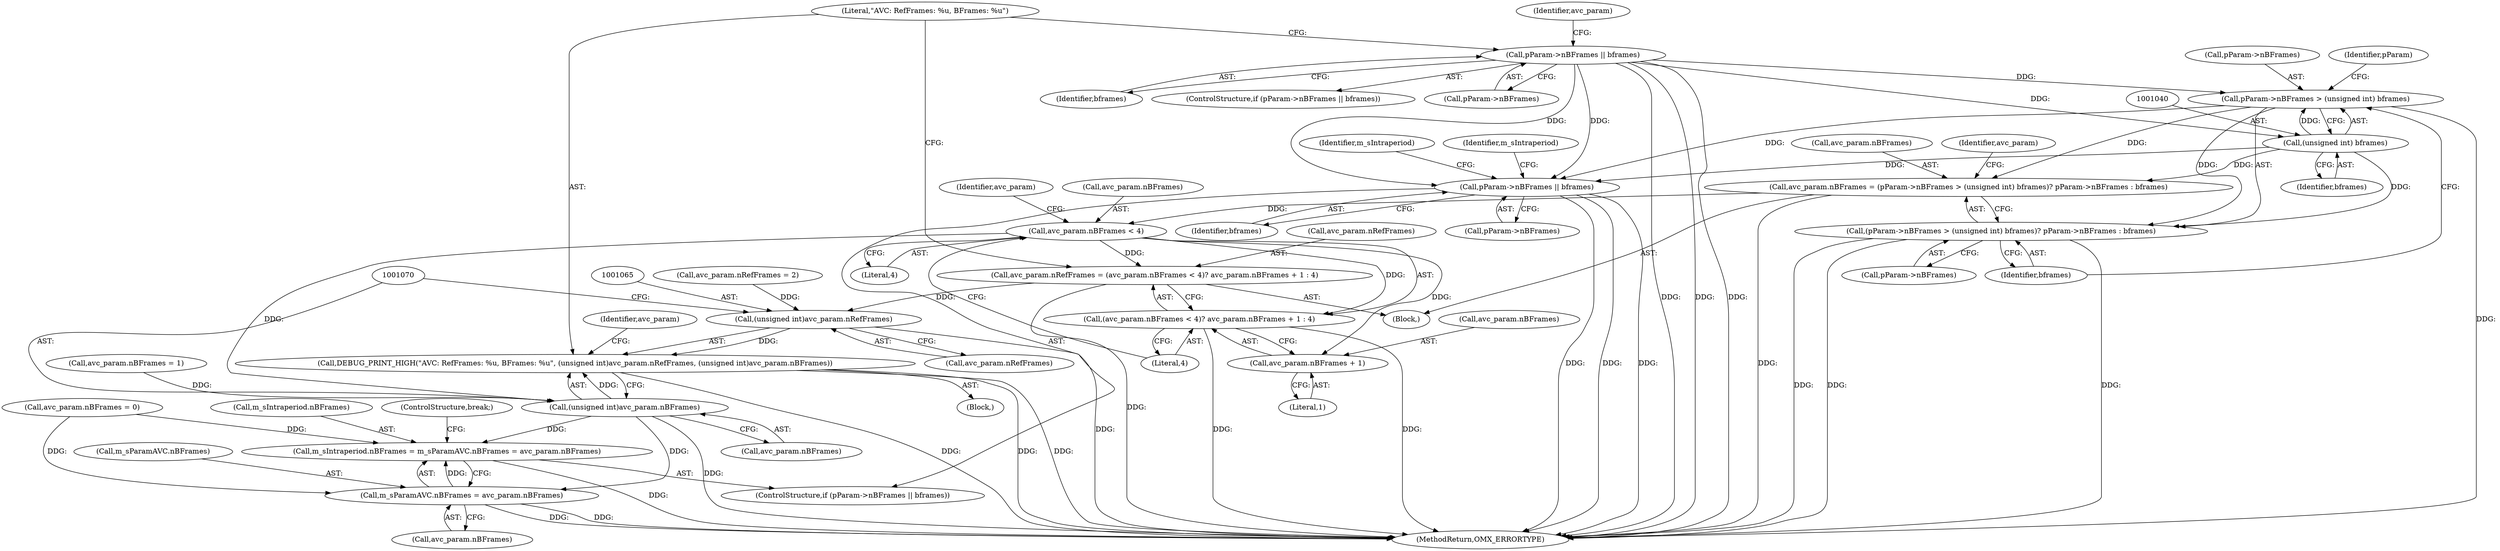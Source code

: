 digraph "0_Android_89913d7df36dbeb458ce165856bd6505a2ec647d_2@pointer" {
"1001035" [label="(Call,pParam->nBFrames > (unsigned int) bframes)"];
"1001024" [label="(Call,pParam->nBFrames || bframes)"];
"1001039" [label="(Call,(unsigned int) bframes)"];
"1001030" [label="(Call,avc_param.nBFrames = (pParam->nBFrames > (unsigned int) bframes)? pParam->nBFrames : bframes)"];
"1001051" [label="(Call,avc_param.nBFrames < 4)"];
"1001046" [label="(Call,avc_param.nRefFrames = (avc_param.nBFrames < 4)? avc_param.nBFrames + 1 : 4)"];
"1001064" [label="(Call,(unsigned int)avc_param.nRefFrames)"];
"1001062" [label="(Call,DEBUG_PRINT_HIGH(\"AVC: RefFrames: %u, BFrames: %u\", (unsigned int)avc_param.nRefFrames, (unsigned int)avc_param.nBFrames))"];
"1001050" [label="(Call,(avc_param.nBFrames < 4)? avc_param.nBFrames + 1 : 4)"];
"1001056" [label="(Call,avc_param.nBFrames + 1)"];
"1001069" [label="(Call,(unsigned int)avc_param.nBFrames)"];
"1001157" [label="(Call,m_sIntraperiod.nBFrames = m_sParamAVC.nBFrames = avc_param.nBFrames)"];
"1001161" [label="(Call,m_sParamAVC.nBFrames = avc_param.nBFrames)"];
"1001034" [label="(Call,(pParam->nBFrames > (unsigned int) bframes)? pParam->nBFrames : bframes)"];
"1001152" [label="(Call,pParam->nBFrames || bframes)"];
"1001031" [label="(Call,avc_param.nBFrames)"];
"1001039" [label="(Call,(unsigned int) bframes)"];
"1001152" [label="(Call,pParam->nBFrames || bframes)"];
"1001052" [label="(Call,avc_param.nBFrames)"];
"1001062" [label="(Call,DEBUG_PRINT_HIGH(\"AVC: RefFrames: %u, BFrames: %u\", (unsigned int)avc_param.nRefFrames, (unsigned int)avc_param.nBFrames))"];
"1001162" [label="(Call,m_sParamAVC.nBFrames)"];
"1000991" [label="(Block,)"];
"1001024" [label="(Call,pParam->nBFrames || bframes)"];
"1001036" [label="(Call,pParam->nBFrames)"];
"1001043" [label="(Identifier,pParam)"];
"1001018" [label="(Call,avc_param.nRefFrames = 2)"];
"1001157" [label="(Call,m_sIntraperiod.nBFrames = m_sParamAVC.nBFrames = avc_param.nBFrames)"];
"1001028" [label="(Identifier,bframes)"];
"1001176" [label="(ControlStructure,break;)"];
"1001165" [label="(Call,avc_param.nBFrames)"];
"1001046" [label="(Call,avc_param.nRefFrames = (avc_param.nBFrames < 4)? avc_param.nBFrames + 1 : 4)"];
"1001064" [label="(Call,(unsigned int)avc_param.nRefFrames)"];
"1001071" [label="(Call,avc_param.nBFrames)"];
"1001032" [label="(Identifier,avc_param)"];
"1001023" [label="(ControlStructure,if (pParam->nBFrames || bframes))"];
"1001051" [label="(Call,avc_param.nBFrames < 4)"];
"1001041" [label="(Identifier,bframes)"];
"1001056" [label="(Call,avc_param.nBFrames + 1)"];
"1001156" [label="(Identifier,bframes)"];
"1001171" [label="(Identifier,m_sIntraperiod)"];
"1001045" [label="(Identifier,bframes)"];
"1001123" [label="(Call,avc_param.nBFrames = 0)"];
"1001029" [label="(Block,)"];
"1001066" [label="(Call,avc_param.nRefFrames)"];
"1001153" [label="(Call,pParam->nBFrames)"];
"1001069" [label="(Call,(unsigned int)avc_param.nBFrames)"];
"1001159" [label="(Identifier,m_sIntraperiod)"];
"1001057" [label="(Call,avc_param.nBFrames)"];
"1001161" [label="(Call,m_sParamAVC.nBFrames = avc_param.nBFrames)"];
"1001035" [label="(Call,pParam->nBFrames > (unsigned int) bframes)"];
"1001047" [label="(Call,avc_param.nRefFrames)"];
"1001058" [label="(Identifier,avc_param)"];
"1002951" [label="(MethodReturn,OMX_ERRORTYPE)"];
"1001061" [label="(Literal,4)"];
"1001158" [label="(Call,m_sIntraperiod.nBFrames)"];
"1001048" [label="(Identifier,avc_param)"];
"1001050" [label="(Call,(avc_param.nBFrames < 4)? avc_param.nBFrames + 1 : 4)"];
"1001076" [label="(Identifier,avc_param)"];
"1001060" [label="(Literal,1)"];
"1001063" [label="(Literal,\"AVC: RefFrames: %u, BFrames: %u\")"];
"1001034" [label="(Call,(pParam->nBFrames > (unsigned int) bframes)? pParam->nBFrames : bframes)"];
"1001151" [label="(ControlStructure,if (pParam->nBFrames || bframes))"];
"1001025" [label="(Call,pParam->nBFrames)"];
"1000999" [label="(Call,avc_param.nBFrames = 1)"];
"1001030" [label="(Call,avc_param.nBFrames = (pParam->nBFrames > (unsigned int) bframes)? pParam->nBFrames : bframes)"];
"1001042" [label="(Call,pParam->nBFrames)"];
"1001055" [label="(Literal,4)"];
"1001035" -> "1001034"  [label="AST: "];
"1001035" -> "1001039"  [label="CFG: "];
"1001036" -> "1001035"  [label="AST: "];
"1001039" -> "1001035"  [label="AST: "];
"1001043" -> "1001035"  [label="CFG: "];
"1001045" -> "1001035"  [label="CFG: "];
"1001035" -> "1002951"  [label="DDG: "];
"1001035" -> "1001030"  [label="DDG: "];
"1001024" -> "1001035"  [label="DDG: "];
"1001039" -> "1001035"  [label="DDG: "];
"1001035" -> "1001034"  [label="DDG: "];
"1001035" -> "1001152"  [label="DDG: "];
"1001024" -> "1001023"  [label="AST: "];
"1001024" -> "1001025"  [label="CFG: "];
"1001024" -> "1001028"  [label="CFG: "];
"1001025" -> "1001024"  [label="AST: "];
"1001028" -> "1001024"  [label="AST: "];
"1001032" -> "1001024"  [label="CFG: "];
"1001063" -> "1001024"  [label="CFG: "];
"1001024" -> "1002951"  [label="DDG: "];
"1001024" -> "1002951"  [label="DDG: "];
"1001024" -> "1002951"  [label="DDG: "];
"1001024" -> "1001039"  [label="DDG: "];
"1001024" -> "1001152"  [label="DDG: "];
"1001024" -> "1001152"  [label="DDG: "];
"1001039" -> "1001041"  [label="CFG: "];
"1001040" -> "1001039"  [label="AST: "];
"1001041" -> "1001039"  [label="AST: "];
"1001039" -> "1001030"  [label="DDG: "];
"1001039" -> "1001034"  [label="DDG: "];
"1001039" -> "1001152"  [label="DDG: "];
"1001030" -> "1001029"  [label="AST: "];
"1001030" -> "1001034"  [label="CFG: "];
"1001031" -> "1001030"  [label="AST: "];
"1001034" -> "1001030"  [label="AST: "];
"1001048" -> "1001030"  [label="CFG: "];
"1001030" -> "1002951"  [label="DDG: "];
"1001030" -> "1001051"  [label="DDG: "];
"1001051" -> "1001050"  [label="AST: "];
"1001051" -> "1001055"  [label="CFG: "];
"1001052" -> "1001051"  [label="AST: "];
"1001055" -> "1001051"  [label="AST: "];
"1001058" -> "1001051"  [label="CFG: "];
"1001061" -> "1001051"  [label="CFG: "];
"1001051" -> "1001046"  [label="DDG: "];
"1001051" -> "1001050"  [label="DDG: "];
"1001051" -> "1001056"  [label="DDG: "];
"1001051" -> "1001069"  [label="DDG: "];
"1001046" -> "1001029"  [label="AST: "];
"1001046" -> "1001050"  [label="CFG: "];
"1001047" -> "1001046"  [label="AST: "];
"1001050" -> "1001046"  [label="AST: "];
"1001063" -> "1001046"  [label="CFG: "];
"1001046" -> "1002951"  [label="DDG: "];
"1001046" -> "1001064"  [label="DDG: "];
"1001064" -> "1001062"  [label="AST: "];
"1001064" -> "1001066"  [label="CFG: "];
"1001065" -> "1001064"  [label="AST: "];
"1001066" -> "1001064"  [label="AST: "];
"1001070" -> "1001064"  [label="CFG: "];
"1001064" -> "1002951"  [label="DDG: "];
"1001064" -> "1001062"  [label="DDG: "];
"1001018" -> "1001064"  [label="DDG: "];
"1001062" -> "1000991"  [label="AST: "];
"1001062" -> "1001069"  [label="CFG: "];
"1001063" -> "1001062"  [label="AST: "];
"1001069" -> "1001062"  [label="AST: "];
"1001076" -> "1001062"  [label="CFG: "];
"1001062" -> "1002951"  [label="DDG: "];
"1001062" -> "1002951"  [label="DDG: "];
"1001062" -> "1002951"  [label="DDG: "];
"1001069" -> "1001062"  [label="DDG: "];
"1001050" -> "1001056"  [label="CFG: "];
"1001050" -> "1001061"  [label="CFG: "];
"1001056" -> "1001050"  [label="AST: "];
"1001061" -> "1001050"  [label="AST: "];
"1001050" -> "1002951"  [label="DDG: "];
"1001050" -> "1002951"  [label="DDG: "];
"1001056" -> "1001060"  [label="CFG: "];
"1001057" -> "1001056"  [label="AST: "];
"1001060" -> "1001056"  [label="AST: "];
"1001069" -> "1001071"  [label="CFG: "];
"1001070" -> "1001069"  [label="AST: "];
"1001071" -> "1001069"  [label="AST: "];
"1001069" -> "1002951"  [label="DDG: "];
"1000999" -> "1001069"  [label="DDG: "];
"1001069" -> "1001157"  [label="DDG: "];
"1001069" -> "1001161"  [label="DDG: "];
"1001157" -> "1001151"  [label="AST: "];
"1001157" -> "1001161"  [label="CFG: "];
"1001158" -> "1001157"  [label="AST: "];
"1001161" -> "1001157"  [label="AST: "];
"1001176" -> "1001157"  [label="CFG: "];
"1001157" -> "1002951"  [label="DDG: "];
"1001161" -> "1001157"  [label="DDG: "];
"1001123" -> "1001157"  [label="DDG: "];
"1001161" -> "1001165"  [label="CFG: "];
"1001162" -> "1001161"  [label="AST: "];
"1001165" -> "1001161"  [label="AST: "];
"1001161" -> "1002951"  [label="DDG: "];
"1001161" -> "1002951"  [label="DDG: "];
"1001123" -> "1001161"  [label="DDG: "];
"1001034" -> "1001042"  [label="CFG: "];
"1001034" -> "1001045"  [label="CFG: "];
"1001042" -> "1001034"  [label="AST: "];
"1001045" -> "1001034"  [label="AST: "];
"1001034" -> "1002951"  [label="DDG: "];
"1001034" -> "1002951"  [label="DDG: "];
"1001034" -> "1002951"  [label="DDG: "];
"1001152" -> "1001151"  [label="AST: "];
"1001152" -> "1001153"  [label="CFG: "];
"1001152" -> "1001156"  [label="CFG: "];
"1001153" -> "1001152"  [label="AST: "];
"1001156" -> "1001152"  [label="AST: "];
"1001159" -> "1001152"  [label="CFG: "];
"1001171" -> "1001152"  [label="CFG: "];
"1001152" -> "1002951"  [label="DDG: "];
"1001152" -> "1002951"  [label="DDG: "];
"1001152" -> "1002951"  [label="DDG: "];
}

